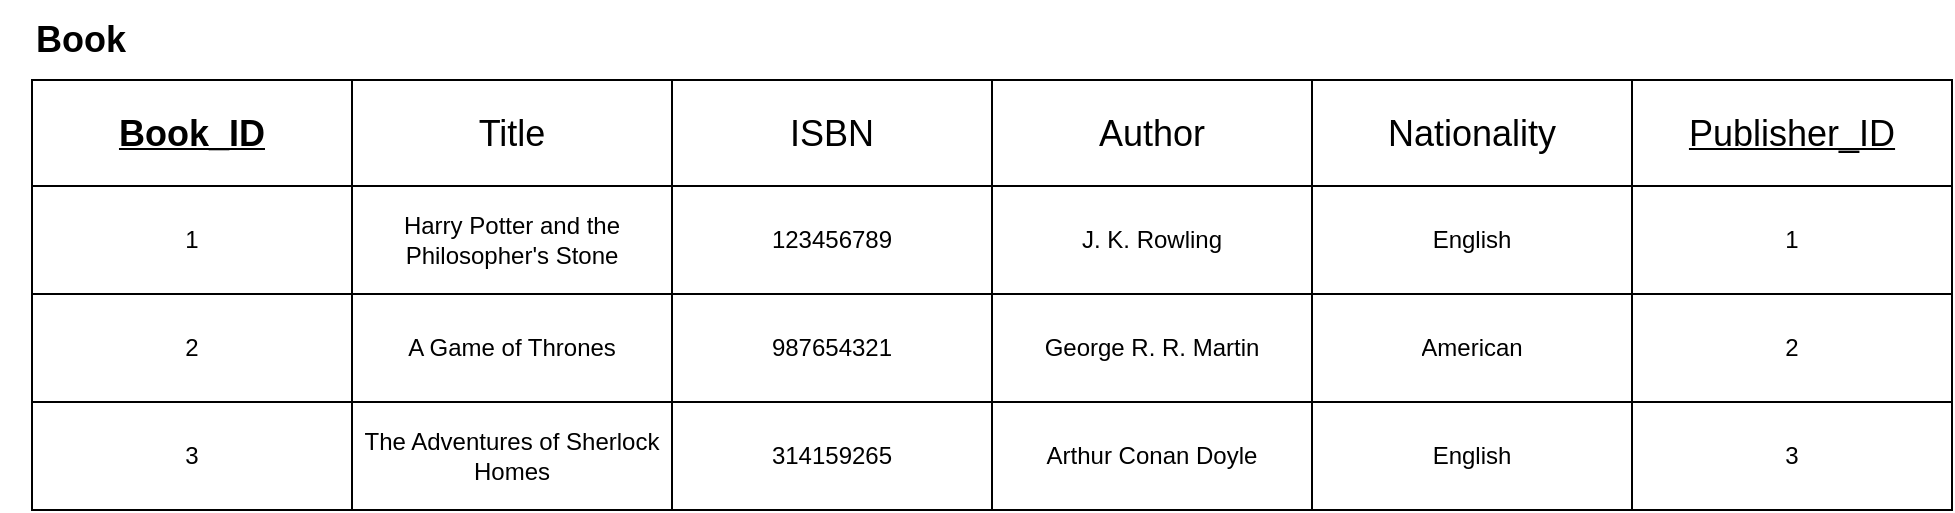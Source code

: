 <mxfile>
    <diagram id="R2lEEEUBdFMjLlhIrx00" name="Page-1">
        <mxGraphModel dx="1431" dy="960" grid="1" gridSize="10" guides="1" tooltips="1" connect="1" arrows="1" fold="1" page="1" pageScale="1" pageWidth="850" pageHeight="1100" math="0" shadow="0" extFonts="Permanent Marker^https://fonts.googleapis.com/css?family=Permanent+Marker">
            <root>
                <mxCell id="0"/>
                <mxCell id="1" parent="0"/>
                <mxCell id="10" value="" style="shape=table;startSize=0;container=1;collapsible=0;childLayout=tableLayout;" parent="1" vertex="1">
                    <mxGeometry x="120" y="400" width="960" height="215" as="geometry"/>
                </mxCell>
                <mxCell id="11" value="" style="shape=tableRow;horizontal=0;startSize=0;swimlaneHead=0;swimlaneBody=0;top=0;left=0;bottom=0;right=0;collapsible=0;dropTarget=0;fillColor=none;points=[[0,0.5],[1,0.5]];portConstraint=eastwest;" parent="10" vertex="1">
                    <mxGeometry width="960" height="53" as="geometry"/>
                </mxCell>
                <mxCell id="12" value="&lt;b style=&quot;font-size: 18px;&quot;&gt;&lt;u&gt;Book_ID&lt;/u&gt;&lt;/b&gt;" style="shape=partialRectangle;html=1;whiteSpace=wrap;connectable=0;overflow=hidden;fillColor=none;top=0;left=0;bottom=0;right=0;pointerEvents=1;" parent="11" vertex="1">
                    <mxGeometry width="160" height="53" as="geometry">
                        <mxRectangle width="160" height="53" as="alternateBounds"/>
                    </mxGeometry>
                </mxCell>
                <mxCell id="13" value="&lt;span style=&quot;font-size: 18px;&quot;&gt;Title&lt;/span&gt;" style="shape=partialRectangle;html=1;whiteSpace=wrap;connectable=0;overflow=hidden;fillColor=none;top=0;left=0;bottom=0;right=0;pointerEvents=1;" parent="11" vertex="1">
                    <mxGeometry x="160" width="160" height="53" as="geometry">
                        <mxRectangle width="160" height="53" as="alternateBounds"/>
                    </mxGeometry>
                </mxCell>
                <mxCell id="14" value="&lt;span style=&quot;font-size: 18px;&quot;&gt;ISBN&lt;/span&gt;" style="shape=partialRectangle;html=1;whiteSpace=wrap;connectable=0;overflow=hidden;fillColor=none;top=0;left=0;bottom=0;right=0;pointerEvents=1;" parent="11" vertex="1">
                    <mxGeometry x="320" width="160" height="53" as="geometry">
                        <mxRectangle width="160" height="53" as="alternateBounds"/>
                    </mxGeometry>
                </mxCell>
                <mxCell id="93" value="&lt;span style=&quot;font-size: 18px;&quot;&gt;Author&lt;/span&gt;" style="shape=partialRectangle;html=1;whiteSpace=wrap;connectable=0;overflow=hidden;fillColor=none;top=0;left=0;bottom=0;right=0;pointerEvents=1;" vertex="1" parent="11">
                    <mxGeometry x="480" width="160" height="53" as="geometry">
                        <mxRectangle width="160" height="53" as="alternateBounds"/>
                    </mxGeometry>
                </mxCell>
                <mxCell id="89" value="&lt;span style=&quot;font-size: 18px;&quot;&gt;Nationality&lt;/span&gt;" style="shape=partialRectangle;html=1;whiteSpace=wrap;connectable=0;overflow=hidden;fillColor=none;top=0;left=0;bottom=0;right=0;pointerEvents=1;" vertex="1" parent="11">
                    <mxGeometry x="640" width="160" height="53" as="geometry">
                        <mxRectangle width="160" height="53" as="alternateBounds"/>
                    </mxGeometry>
                </mxCell>
                <mxCell id="46" value="&lt;span style=&quot;font-size: 18px;&quot;&gt;&lt;u style=&quot;&quot;&gt;Publisher_ID&lt;/u&gt;&lt;/span&gt;" style="shape=partialRectangle;html=1;whiteSpace=wrap;connectable=0;overflow=hidden;fillColor=none;top=0;left=0;bottom=0;right=0;pointerEvents=1;" parent="11" vertex="1">
                    <mxGeometry x="800" width="160" height="53" as="geometry">
                        <mxRectangle width="160" height="53" as="alternateBounds"/>
                    </mxGeometry>
                </mxCell>
                <mxCell id="17" value="" style="shape=tableRow;horizontal=0;startSize=0;swimlaneHead=0;swimlaneBody=0;top=0;left=0;bottom=0;right=0;collapsible=0;dropTarget=0;fillColor=none;points=[[0,0.5],[1,0.5]];portConstraint=eastwest;" parent="10" vertex="1">
                    <mxGeometry y="53" width="960" height="54" as="geometry"/>
                </mxCell>
                <mxCell id="18" value="1" style="shape=partialRectangle;html=1;whiteSpace=wrap;connectable=0;overflow=hidden;fillColor=none;top=0;left=0;bottom=0;right=0;pointerEvents=1;" parent="17" vertex="1">
                    <mxGeometry width="160" height="54" as="geometry">
                        <mxRectangle width="160" height="54" as="alternateBounds"/>
                    </mxGeometry>
                </mxCell>
                <mxCell id="19" value="Harry Potter and the Philosopher's Stone" style="shape=partialRectangle;html=1;whiteSpace=wrap;connectable=0;overflow=hidden;fillColor=none;top=0;left=0;bottom=0;right=0;pointerEvents=1;" parent="17" vertex="1">
                    <mxGeometry x="160" width="160" height="54" as="geometry">
                        <mxRectangle width="160" height="54" as="alternateBounds"/>
                    </mxGeometry>
                </mxCell>
                <mxCell id="20" value="123456789" style="shape=partialRectangle;html=1;whiteSpace=wrap;connectable=0;overflow=hidden;fillColor=none;top=0;left=0;bottom=0;right=0;pointerEvents=1;" parent="17" vertex="1">
                    <mxGeometry x="320" width="160" height="54" as="geometry">
                        <mxRectangle width="160" height="54" as="alternateBounds"/>
                    </mxGeometry>
                </mxCell>
                <mxCell id="94" value="J. K. Rowling" style="shape=partialRectangle;html=1;whiteSpace=wrap;connectable=0;overflow=hidden;fillColor=none;top=0;left=0;bottom=0;right=0;pointerEvents=1;" vertex="1" parent="17">
                    <mxGeometry x="480" width="160" height="54" as="geometry">
                        <mxRectangle width="160" height="54" as="alternateBounds"/>
                    </mxGeometry>
                </mxCell>
                <mxCell id="90" value="English" style="shape=partialRectangle;html=1;whiteSpace=wrap;connectable=0;overflow=hidden;fillColor=none;top=0;left=0;bottom=0;right=0;pointerEvents=1;" vertex="1" parent="17">
                    <mxGeometry x="640" width="160" height="54" as="geometry">
                        <mxRectangle width="160" height="54" as="alternateBounds"/>
                    </mxGeometry>
                </mxCell>
                <mxCell id="47" value="1" style="shape=partialRectangle;html=1;whiteSpace=wrap;connectable=0;overflow=hidden;fillColor=none;top=0;left=0;bottom=0;right=0;pointerEvents=1;" parent="17" vertex="1">
                    <mxGeometry x="800" width="160" height="54" as="geometry">
                        <mxRectangle width="160" height="54" as="alternateBounds"/>
                    </mxGeometry>
                </mxCell>
                <mxCell id="30" style="shape=tableRow;horizontal=0;startSize=0;swimlaneHead=0;swimlaneBody=0;top=0;left=0;bottom=0;right=0;collapsible=0;dropTarget=0;fillColor=none;points=[[0,0.5],[1,0.5]];portConstraint=eastwest;" parent="10" vertex="1">
                    <mxGeometry y="107" width="960" height="54" as="geometry"/>
                </mxCell>
                <mxCell id="31" value="2" style="shape=partialRectangle;html=1;whiteSpace=wrap;connectable=0;overflow=hidden;fillColor=none;top=0;left=0;bottom=0;right=0;pointerEvents=1;" parent="30" vertex="1">
                    <mxGeometry width="160" height="54" as="geometry">
                        <mxRectangle width="160" height="54" as="alternateBounds"/>
                    </mxGeometry>
                </mxCell>
                <mxCell id="32" value="A Game of Thrones" style="shape=partialRectangle;html=1;whiteSpace=wrap;connectable=0;overflow=hidden;fillColor=none;top=0;left=0;bottom=0;right=0;pointerEvents=1;" parent="30" vertex="1">
                    <mxGeometry x="160" width="160" height="54" as="geometry">
                        <mxRectangle width="160" height="54" as="alternateBounds"/>
                    </mxGeometry>
                </mxCell>
                <mxCell id="33" value="987654321" style="shape=partialRectangle;html=1;whiteSpace=wrap;connectable=0;overflow=hidden;fillColor=none;top=0;left=0;bottom=0;right=0;pointerEvents=1;" parent="30" vertex="1">
                    <mxGeometry x="320" width="160" height="54" as="geometry">
                        <mxRectangle width="160" height="54" as="alternateBounds"/>
                    </mxGeometry>
                </mxCell>
                <mxCell id="95" value="George R. R. Martin" style="shape=partialRectangle;html=1;whiteSpace=wrap;connectable=0;overflow=hidden;fillColor=none;top=0;left=0;bottom=0;right=0;pointerEvents=1;" vertex="1" parent="30">
                    <mxGeometry x="480" width="160" height="54" as="geometry">
                        <mxRectangle width="160" height="54" as="alternateBounds"/>
                    </mxGeometry>
                </mxCell>
                <mxCell id="91" value="American" style="shape=partialRectangle;html=1;whiteSpace=wrap;connectable=0;overflow=hidden;fillColor=none;top=0;left=0;bottom=0;right=0;pointerEvents=1;" vertex="1" parent="30">
                    <mxGeometry x="640" width="160" height="54" as="geometry">
                        <mxRectangle width="160" height="54" as="alternateBounds"/>
                    </mxGeometry>
                </mxCell>
                <mxCell id="48" value="2" style="shape=partialRectangle;html=1;whiteSpace=wrap;connectable=0;overflow=hidden;fillColor=none;top=0;left=0;bottom=0;right=0;pointerEvents=1;" parent="30" vertex="1">
                    <mxGeometry x="800" width="160" height="54" as="geometry">
                        <mxRectangle width="160" height="54" as="alternateBounds"/>
                    </mxGeometry>
                </mxCell>
                <mxCell id="36" style="shape=tableRow;horizontal=0;startSize=0;swimlaneHead=0;swimlaneBody=0;top=0;left=0;bottom=0;right=0;collapsible=0;dropTarget=0;fillColor=none;points=[[0,0.5],[1,0.5]];portConstraint=eastwest;" parent="10" vertex="1">
                    <mxGeometry y="161" width="960" height="54" as="geometry"/>
                </mxCell>
                <mxCell id="37" value="3" style="shape=partialRectangle;html=1;whiteSpace=wrap;connectable=0;overflow=hidden;fillColor=none;top=0;left=0;bottom=0;right=0;pointerEvents=1;" parent="36" vertex="1">
                    <mxGeometry width="160" height="54" as="geometry">
                        <mxRectangle width="160" height="54" as="alternateBounds"/>
                    </mxGeometry>
                </mxCell>
                <mxCell id="38" value="The Adventures of Sherlock Homes" style="shape=partialRectangle;html=1;whiteSpace=wrap;connectable=0;overflow=hidden;fillColor=none;top=0;left=0;bottom=0;right=0;pointerEvents=1;" parent="36" vertex="1">
                    <mxGeometry x="160" width="160" height="54" as="geometry">
                        <mxRectangle width="160" height="54" as="alternateBounds"/>
                    </mxGeometry>
                </mxCell>
                <mxCell id="39" value="314159265" style="shape=partialRectangle;html=1;whiteSpace=wrap;connectable=0;overflow=hidden;fillColor=none;top=0;left=0;bottom=0;right=0;pointerEvents=1;" parent="36" vertex="1">
                    <mxGeometry x="320" width="160" height="54" as="geometry">
                        <mxRectangle width="160" height="54" as="alternateBounds"/>
                    </mxGeometry>
                </mxCell>
                <mxCell id="96" value="Arthur Conan Doyle" style="shape=partialRectangle;html=1;whiteSpace=wrap;connectable=0;overflow=hidden;fillColor=none;top=0;left=0;bottom=0;right=0;pointerEvents=1;" vertex="1" parent="36">
                    <mxGeometry x="480" width="160" height="54" as="geometry">
                        <mxRectangle width="160" height="54" as="alternateBounds"/>
                    </mxGeometry>
                </mxCell>
                <mxCell id="92" value="English" style="shape=partialRectangle;html=1;whiteSpace=wrap;connectable=0;overflow=hidden;fillColor=none;top=0;left=0;bottom=0;right=0;pointerEvents=1;" vertex="1" parent="36">
                    <mxGeometry x="640" width="160" height="54" as="geometry">
                        <mxRectangle width="160" height="54" as="alternateBounds"/>
                    </mxGeometry>
                </mxCell>
                <mxCell id="49" value="3" style="shape=partialRectangle;html=1;whiteSpace=wrap;connectable=0;overflow=hidden;fillColor=none;top=0;left=0;bottom=0;right=0;pointerEvents=1;" parent="36" vertex="1">
                    <mxGeometry x="800" width="160" height="54" as="geometry">
                        <mxRectangle width="160" height="54" as="alternateBounds"/>
                    </mxGeometry>
                </mxCell>
                <mxCell id="29" value="Book" style="text;strokeColor=none;fillColor=none;html=1;fontSize=18;fontStyle=1;verticalAlign=middle;align=center;" parent="1" vertex="1">
                    <mxGeometry x="104" y="360" width="80" height="40" as="geometry"/>
                </mxCell>
            </root>
        </mxGraphModel>
    </diagram>
</mxfile>